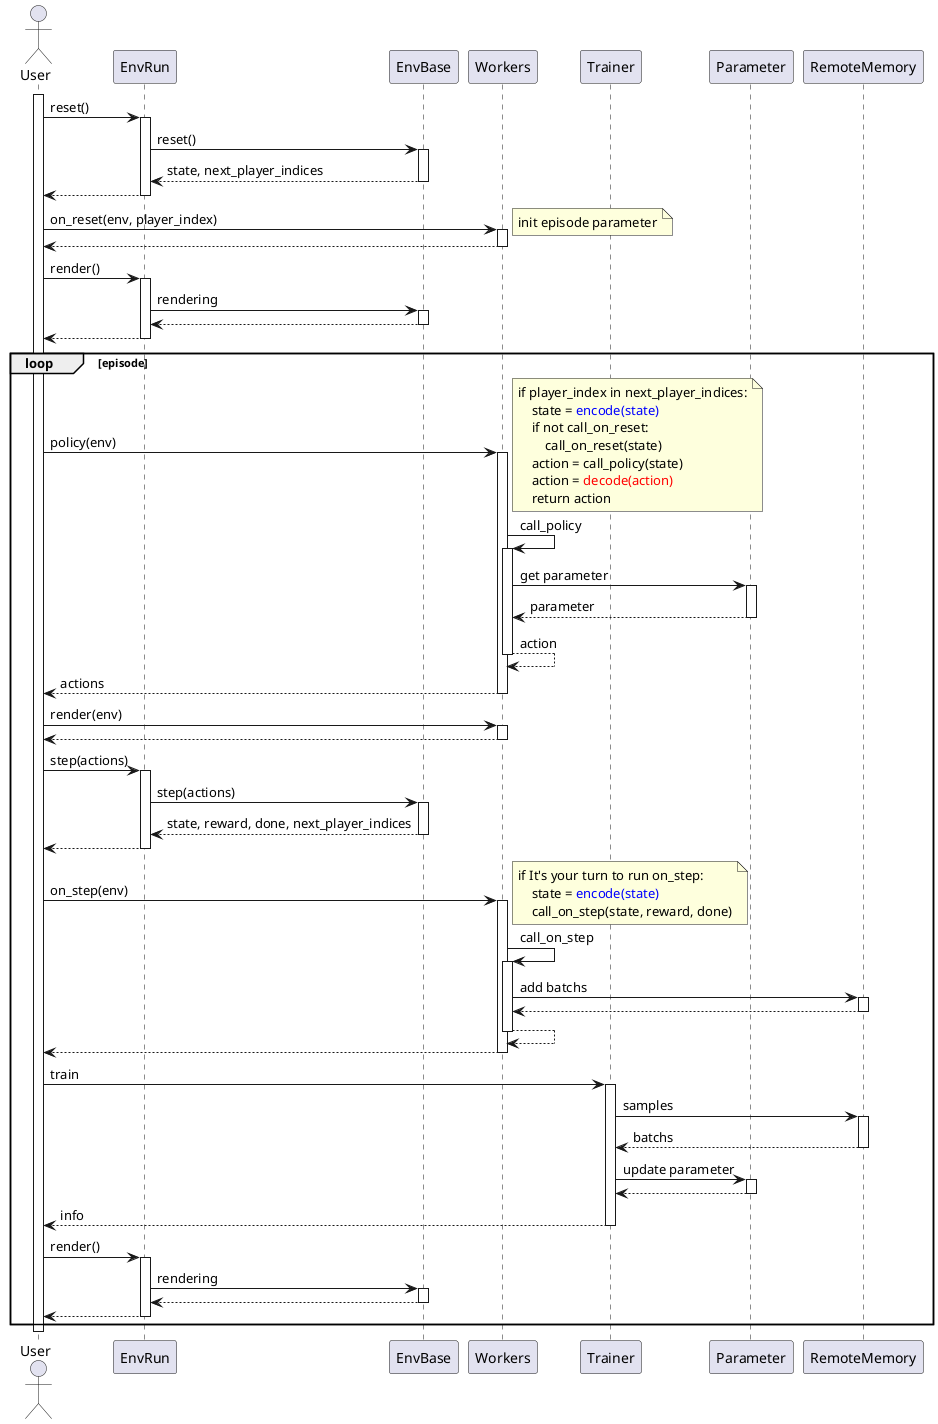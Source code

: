 @startuml playflow
autoactivate on

actor User
participant EnvRun
participant EnvBase
participant Workers
participant Trainer

participant Parameter
participant RemoteMemory


activate User

User -> EnvRun: reset()
    EnvRun -> EnvBase: reset()
    return state, next_player_indices
return

User -> Workers: on_reset(env, player_index)
    note right: init episode parameter
return

User -> EnvRun: render()
    EnvRun -> EnvBase: rendering
    return
return

loop episode

    User -> Workers: policy(env)
        note right
        if player_index in next_player_indices:
            state = <color blue>encode(state)</color>
            if not call_on_reset:
                call_on_reset(state)
            action = call_policy(state)
            action = <color red>decode(action)</color>
            return action
        end note
        Workers -> Workers: call_policy
            Workers -> Parameter: get parameter
            return parameter
        return action
    return actions

    User -> Workers: render(env)
    return
    
    User -> EnvRun: step(actions)
        EnvRun -> EnvBase: step(actions)
        return state, reward, done, next_player_indices
    return

    User -> Workers: on_step(env)
        note right
        if It's your turn to run on_step:
            state = <color blue>encode(state)</color>
            call_on_step(state, reward, done)
        end note
        Workers -> Workers: call_on_step
            Workers -> RemoteMemory: add batchs
            return
        return
    return

    User -> Trainer: train
        Trainer -> RemoteMemory: samples
        return batchs
        Trainer -> Parameter: update parameter
        return
    return info

    User -> EnvRun: render()
        EnvRun -> EnvBase: rendering
        return
    return

end
deactivate User

@enduml